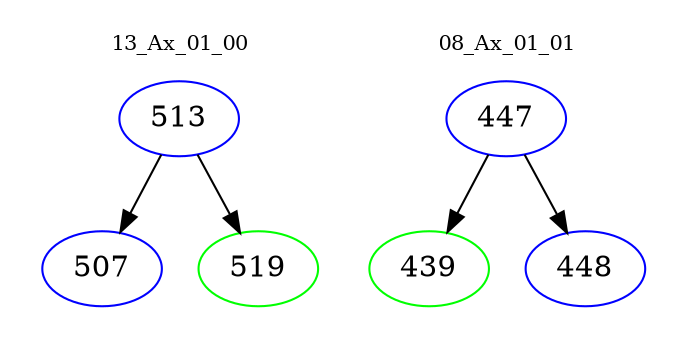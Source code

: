 digraph{
subgraph cluster_0 {
color = white
label = "13_Ax_01_00";
fontsize=10;
T0_513 [label="513", color="blue"]
T0_513 -> T0_507 [color="black"]
T0_507 [label="507", color="blue"]
T0_513 -> T0_519 [color="black"]
T0_519 [label="519", color="green"]
}
subgraph cluster_1 {
color = white
label = "08_Ax_01_01";
fontsize=10;
T1_447 [label="447", color="blue"]
T1_447 -> T1_439 [color="black"]
T1_439 [label="439", color="green"]
T1_447 -> T1_448 [color="black"]
T1_448 [label="448", color="blue"]
}
}
